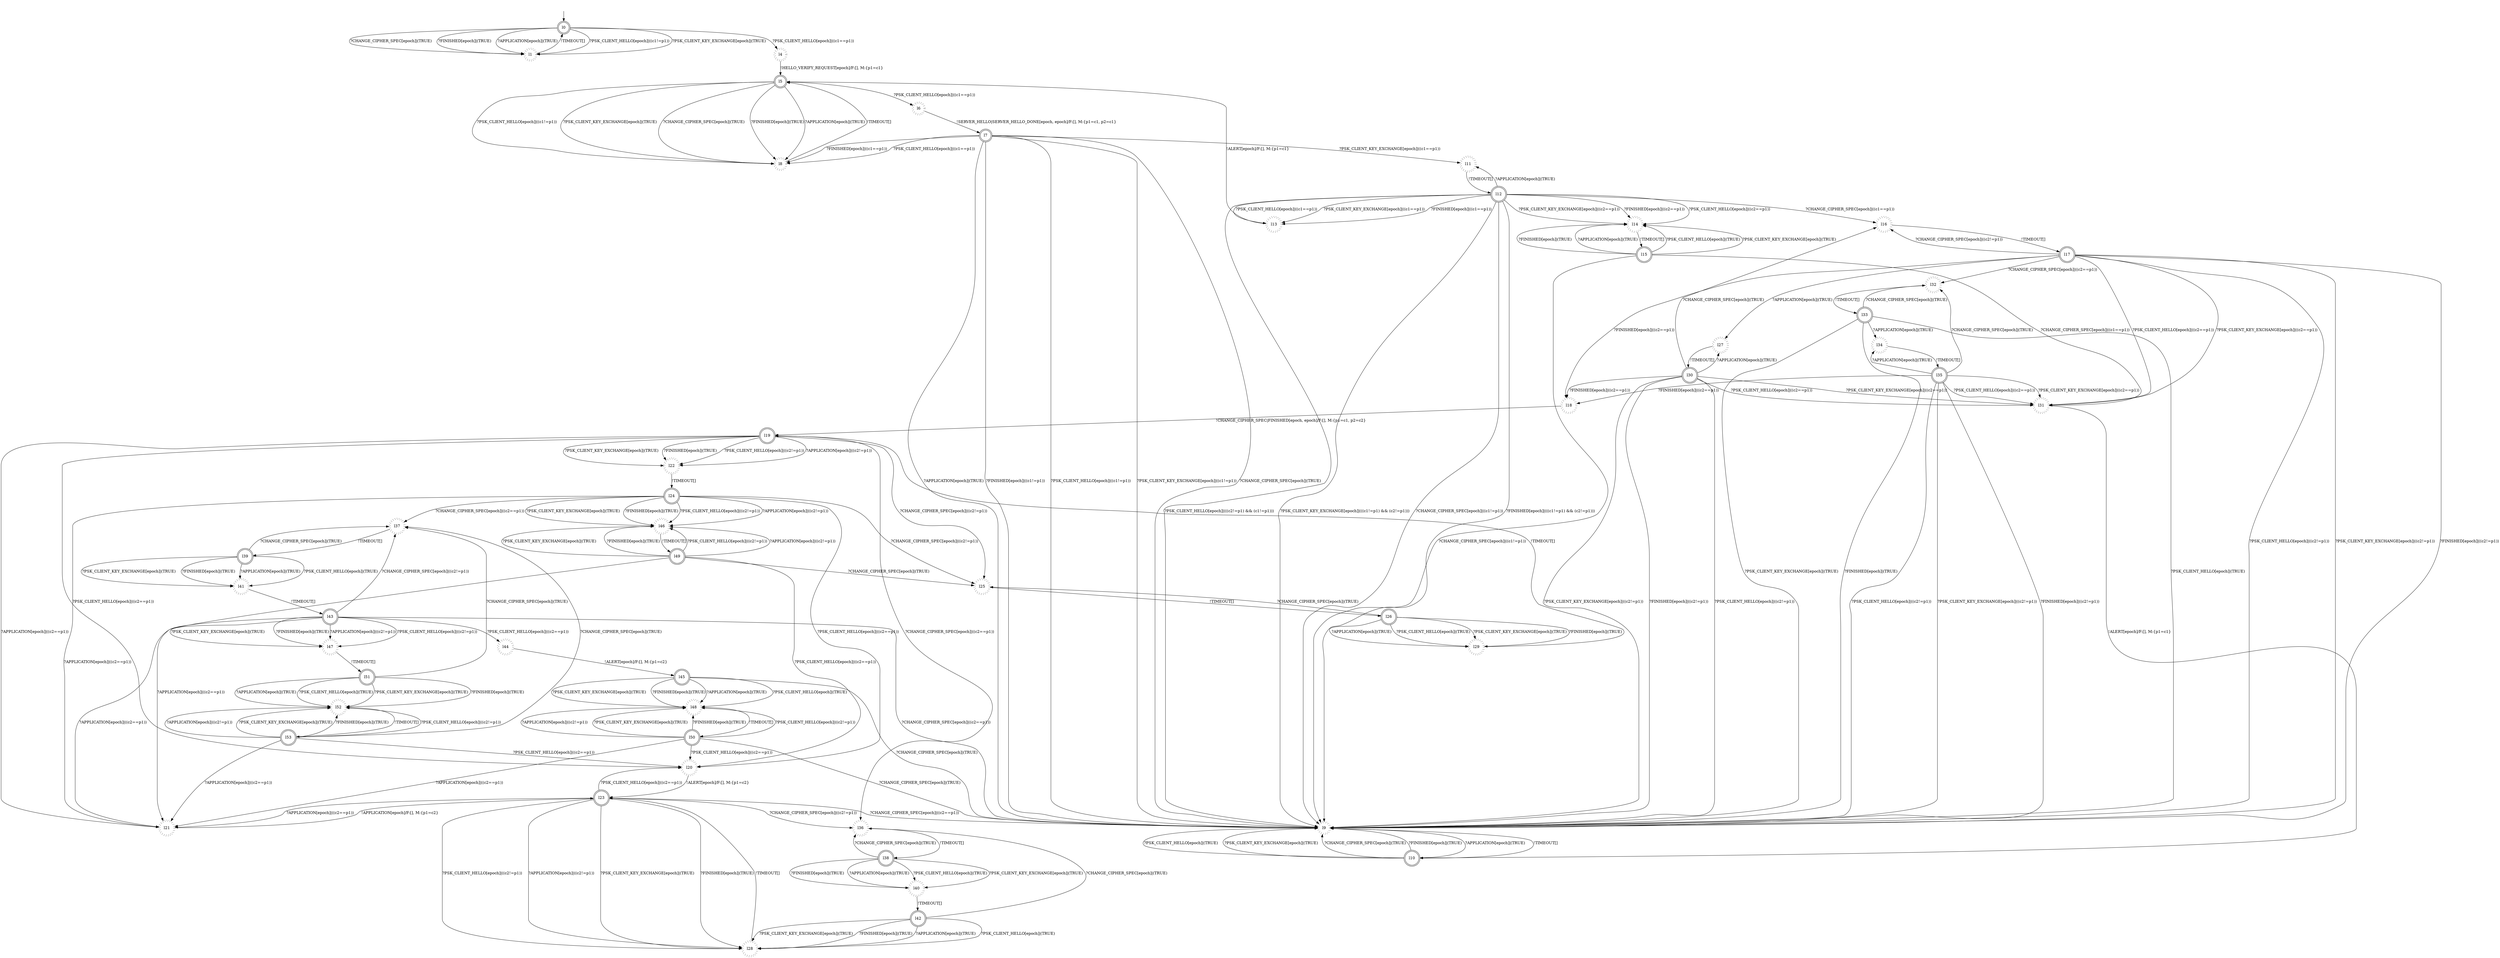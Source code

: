 digraph RA {
"" [shape=none,label=<>]
"l0" [shape=doublecircle ,style=solid]
"l1" [shape=doublecircle ,style=dotted]
"l4" [shape=doublecircle ,style=dotted]
"l5" [shape=doublecircle ,style=solid]
"l6" [shape=doublecircle ,style=dotted]
"l7" [shape=doublecircle ,style=solid]
"l8" [shape=doublecircle ,style=dotted]
"l9" [shape=doublecircle ,style=dotted]
"l10" [shape=doublecircle ,style=solid]
"l11" [shape=doublecircle ,style=dotted]
"l12" [shape=doublecircle ,style=solid]
"l13" [shape=doublecircle ,style=dotted]
"l14" [shape=doublecircle ,style=dotted]
"l15" [shape=doublecircle ,style=solid]
"l16" [shape=doublecircle ,style=dotted]
"l17" [shape=doublecircle ,style=solid]
"l18" [shape=doublecircle ,style=dotted]
"l19" [shape=doublecircle ,style=solid]
"l20" [shape=doublecircle ,style=dotted]
"l21" [shape=doublecircle ,style=dotted]
"l22" [shape=doublecircle ,style=dotted]
"l23" [shape=doublecircle ,style=solid]
"l24" [shape=doublecircle ,style=solid]
"l25" [shape=doublecircle ,style=dotted]
"l26" [shape=doublecircle ,style=solid]
"l27" [shape=doublecircle ,style=dotted]
"l28" [shape=doublecircle ,style=dotted]
"l29" [shape=doublecircle ,style=dotted]
"l30" [shape=doublecircle ,style=solid]
"l31" [shape=doublecircle ,style=dotted]
"l32" [shape=doublecircle ,style=dotted]
"l33" [shape=doublecircle ,style=solid]
"l34" [shape=doublecircle ,style=dotted]
"l35" [shape=doublecircle ,style=solid]
"l36" [shape=doublecircle ,style=dotted]
"l37" [shape=doublecircle ,style=dotted]
"l38" [shape=doublecircle ,style=solid]
"l39" [shape=doublecircle ,style=solid]
"l40" [shape=doublecircle ,style=dotted]
"l41" [shape=doublecircle ,style=dotted]
"l42" [shape=doublecircle ,style=solid]
"l43" [shape=doublecircle ,style=solid]
"l44" [shape=doublecircle ,style=dotted]
"l45" [shape=doublecircle ,style=solid]
"l46" [shape=doublecircle ,style=dotted]
"l47" [shape=doublecircle ,style=dotted]
"l48" [shape=doublecircle ,style=dotted]
"l49" [shape=doublecircle ,style=solid]
"l50" [shape=doublecircle ,style=solid]
"l51" [shape=doublecircle ,style=solid]
"l52" [shape=doublecircle ,style=dotted]
"l53" [shape=doublecircle ,style=solid]
"" -> "l0"
"l0" -> "l1" [label=<?PSK_CLIENT_HELLO[epoch]|((c1!=p1))>]
"l0" -> "l4" [label=<?PSK_CLIENT_HELLO[epoch]|((c1==p1))>]
"l0" -> "l1" [label=<?PSK_CLIENT_KEY_EXCHANGE[epoch]|(TRUE)>]
"l0" -> "l1" [label=<?CHANGE_CIPHER_SPEC[epoch]|(TRUE)>]
"l0" -> "l1" [label=<?FINISHED[epoch]|(TRUE)>]
"l0" -> "l1" [label=<?APPLICATION[epoch]|(TRUE)>]
"l1" -> "l0" [label=<!TIMEOUT[]>]
"l4" -> "l5" [label=<!HELLO_VERIFY_REQUEST[epoch]/F:[], M:{p1=c1}>]
"l5" -> "l6" [label=<?PSK_CLIENT_HELLO[epoch]|((c1==p1))>]
"l5" -> "l8" [label=<?PSK_CLIENT_HELLO[epoch]|((c1!=p1))>]
"l5" -> "l8" [label=<?PSK_CLIENT_KEY_EXCHANGE[epoch]|(TRUE)>]
"l5" -> "l8" [label=<?CHANGE_CIPHER_SPEC[epoch]|(TRUE)>]
"l5" -> "l8" [label=<?FINISHED[epoch]|(TRUE)>]
"l5" -> "l8" [label=<?APPLICATION[epoch]|(TRUE)>]
"l6" -> "l7" [label=<!SERVER_HELLO|SERVER_HELLO_DONE[epoch, epoch]/F:[], M:{p1=c1, p2=c1}>]
"l7" -> "l8" [label=<?FINISHED[epoch]|((c1==p1))>]
"l7" -> "l9" [label=<?FINISHED[epoch]|((c1!=p1))>]
"l7" -> "l8" [label=<?PSK_CLIENT_HELLO[epoch]|((c1==p1))>]
"l7" -> "l9" [label=<?PSK_CLIENT_HELLO[epoch]|((c1!=p1))>]
"l7" -> "l9" [label=<?PSK_CLIENT_KEY_EXCHANGE[epoch]|((c1!=p1))>]
"l7" -> "l11" [label=<?PSK_CLIENT_KEY_EXCHANGE[epoch]|((c1==p1))>]
"l7" -> "l9" [label=<?CHANGE_CIPHER_SPEC[epoch]|(TRUE)>]
"l7" -> "l9" [label=<?APPLICATION[epoch]|(TRUE)>]
"l8" -> "l5" [label=<!TIMEOUT[]>]
"l9" -> "l10" [label=<!TIMEOUT[]>]
"l10" -> "l9" [label=<?PSK_CLIENT_HELLO[epoch]|(TRUE)>]
"l10" -> "l9" [label=<?PSK_CLIENT_KEY_EXCHANGE[epoch]|(TRUE)>]
"l10" -> "l9" [label=<?CHANGE_CIPHER_SPEC[epoch]|(TRUE)>]
"l10" -> "l9" [label=<?FINISHED[epoch]|(TRUE)>]
"l10" -> "l9" [label=<?APPLICATION[epoch]|(TRUE)>]
"l11" -> "l12" [label=<!TIMEOUT[]>]
"l12" -> "l9" [label=<?PSK_CLIENT_HELLO[epoch]|(((c2!=p1) &amp;&amp; (c1!=p1)))>]
"l12" -> "l13" [label=<?PSK_CLIENT_HELLO[epoch]|((c1==p1))>]
"l12" -> "l14" [label=<?PSK_CLIENT_HELLO[epoch]|((c2==p1))>]
"l12" -> "l9" [label=<?PSK_CLIENT_KEY_EXCHANGE[epoch]|(((c1!=p1) &amp;&amp; (c2!=p1)))>]
"l12" -> "l13" [label=<?PSK_CLIENT_KEY_EXCHANGE[epoch]|((c1==p1))>]
"l12" -> "l14" [label=<?PSK_CLIENT_KEY_EXCHANGE[epoch]|((c2==p1))>]
"l12" -> "l9" [label=<?CHANGE_CIPHER_SPEC[epoch]|((c1!=p1))>]
"l12" -> "l16" [label=<?CHANGE_CIPHER_SPEC[epoch]|((c1==p1))>]
"l12" -> "l9" [label=<?FINISHED[epoch]|(((c1!=p1) &amp;&amp; (c2!=p1)))>]
"l12" -> "l13" [label=<?FINISHED[epoch]|((c1==p1))>]
"l12" -> "l14" [label=<?FINISHED[epoch]|((c2==p1))>]
"l12" -> "l11" [label=<?APPLICATION[epoch]|(TRUE)>]
"l13" -> "l5" [label=<!ALERT[epoch]/F:[], M:{p1=c1}>]
"l14" -> "l15" [label=<!TIMEOUT[]>]
"l15" -> "l9" [label=<?CHANGE_CIPHER_SPEC[epoch]|((c1!=p1))>]
"l15" -> "l31" [label=<?CHANGE_CIPHER_SPEC[epoch]|((c1==p1))>]
"l15" -> "l14" [label=<?PSK_CLIENT_HELLO[epoch]|(TRUE)>]
"l15" -> "l14" [label=<?PSK_CLIENT_KEY_EXCHANGE[epoch]|(TRUE)>]
"l15" -> "l14" [label=<?FINISHED[epoch]|(TRUE)>]
"l15" -> "l14" [label=<?APPLICATION[epoch]|(TRUE)>]
"l16" -> "l17" [label=<!TIMEOUT[]>]
"l17" -> "l9" [label=<?PSK_CLIENT_HELLO[epoch]|((c2!=p1))>]
"l17" -> "l31" [label=<?PSK_CLIENT_HELLO[epoch]|((c2==p1))>]
"l17" -> "l9" [label=<?PSK_CLIENT_KEY_EXCHANGE[epoch]|((c2!=p1))>]
"l17" -> "l31" [label=<?PSK_CLIENT_KEY_EXCHANGE[epoch]|((c2==p1))>]
"l17" -> "l9" [label=<?FINISHED[epoch]|((c2!=p1))>]
"l17" -> "l18" [label=<?FINISHED[epoch]|((c2==p1))>]
"l17" -> "l16" [label=<?CHANGE_CIPHER_SPEC[epoch]|((c2!=p1))>]
"l17" -> "l32" [label=<?CHANGE_CIPHER_SPEC[epoch]|((c2==p1))>]
"l17" -> "l27" [label=<?APPLICATION[epoch]|(TRUE)>]
"l18" -> "l19" [label=<!CHANGE_CIPHER_SPEC|FINISHED[epoch, epoch]/F:[], M:{p1=c1, p2=c2}>]
"l19" -> "l20" [label=<?PSK_CLIENT_HELLO[epoch]|((c2==p1))>]
"l19" -> "l22" [label=<?PSK_CLIENT_HELLO[epoch]|((c2!=p1))>]
"l19" -> "l21" [label=<?APPLICATION[epoch]|((c2==p1))>]
"l19" -> "l22" [label=<?APPLICATION[epoch]|((c2!=p1))>]
"l19" -> "l22" [label=<?PSK_CLIENT_KEY_EXCHANGE[epoch]|(TRUE)>]
"l19" -> "l22" [label=<?FINISHED[epoch]|(TRUE)>]
"l19" -> "l25" [label=<?CHANGE_CIPHER_SPEC[epoch]|((c2!=p1))>]
"l19" -> "l36" [label=<?CHANGE_CIPHER_SPEC[epoch]|((c2==p1))>]
"l20" -> "l23" [label=<!ALERT[epoch]/F:[], M:{p1=c2}>]
"l21" -> "l23" [label=<!APPLICATION[epoch]/F:[], M:{p1=c2}>]
"l22" -> "l24" [label=<!TIMEOUT[]>]
"l23" -> "l9" [label=<?CHANGE_CIPHER_SPEC[epoch]|((c2==p1))>]
"l23" -> "l36" [label=<?CHANGE_CIPHER_SPEC[epoch]|((c2!=p1))>]
"l23" -> "l20" [label=<?PSK_CLIENT_HELLO[epoch]|((c2==p1))>]
"l23" -> "l28" [label=<?PSK_CLIENT_HELLO[epoch]|((c2!=p1))>]
"l23" -> "l21" [label=<?APPLICATION[epoch]|((c2==p1))>]
"l23" -> "l28" [label=<?APPLICATION[epoch]|((c2!=p1))>]
"l23" -> "l28" [label=<?PSK_CLIENT_KEY_EXCHANGE[epoch]|(TRUE)>]
"l23" -> "l28" [label=<?FINISHED[epoch]|(TRUE)>]
"l24" -> "l20" [label=<?PSK_CLIENT_HELLO[epoch]|((c2==p1))>]
"l24" -> "l46" [label=<?PSK_CLIENT_HELLO[epoch]|((c2!=p1))>]
"l24" -> "l21" [label=<?APPLICATION[epoch]|((c2==p1))>]
"l24" -> "l46" [label=<?APPLICATION[epoch]|((c2!=p1))>]
"l24" -> "l25" [label=<?CHANGE_CIPHER_SPEC[epoch]|((c2!=p1))>]
"l24" -> "l37" [label=<?CHANGE_CIPHER_SPEC[epoch]|((c2==p1))>]
"l24" -> "l46" [label=<?PSK_CLIENT_KEY_EXCHANGE[epoch]|(TRUE)>]
"l24" -> "l46" [label=<?FINISHED[epoch]|(TRUE)>]
"l25" -> "l26" [label=<!TIMEOUT[]>]
"l26" -> "l25" [label=<?CHANGE_CIPHER_SPEC[epoch]|(TRUE)>]
"l26" -> "l29" [label=<?PSK_CLIENT_HELLO[epoch]|(TRUE)>]
"l26" -> "l29" [label=<?PSK_CLIENT_KEY_EXCHANGE[epoch]|(TRUE)>]
"l26" -> "l29" [label=<?FINISHED[epoch]|(TRUE)>]
"l26" -> "l29" [label=<?APPLICATION[epoch]|(TRUE)>]
"l27" -> "l30" [label=<!TIMEOUT[]>]
"l28" -> "l23" [label=<!TIMEOUT[]>]
"l29" -> "l19" [label=<!TIMEOUT[]>]
"l30" -> "l9" [label=<?PSK_CLIENT_HELLO[epoch]|((c2!=p1))>]
"l30" -> "l31" [label=<?PSK_CLIENT_HELLO[epoch]|((c2==p1))>]
"l30" -> "l9" [label=<?PSK_CLIENT_KEY_EXCHANGE[epoch]|((c2!=p1))>]
"l30" -> "l31" [label=<?PSK_CLIENT_KEY_EXCHANGE[epoch]|((c2==p1))>]
"l30" -> "l9" [label=<?FINISHED[epoch]|((c2!=p1))>]
"l30" -> "l18" [label=<?FINISHED[epoch]|((c2==p1))>]
"l30" -> "l16" [label=<?CHANGE_CIPHER_SPEC[epoch]|(TRUE)>]
"l30" -> "l27" [label=<?APPLICATION[epoch]|(TRUE)>]
"l31" -> "l10" [label=<!ALERT[epoch]/F:[], M:{p1=c1}>]
"l32" -> "l33" [label=<!TIMEOUT[]>]
"l33" -> "l9" [label=<?PSK_CLIENT_HELLO[epoch]|(TRUE)>]
"l33" -> "l9" [label=<?PSK_CLIENT_KEY_EXCHANGE[epoch]|(TRUE)>]
"l33" -> "l9" [label=<?FINISHED[epoch]|(TRUE)>]
"l33" -> "l32" [label=<?CHANGE_CIPHER_SPEC[epoch]|(TRUE)>]
"l33" -> "l34" [label=<?APPLICATION[epoch]|(TRUE)>]
"l34" -> "l35" [label=<!TIMEOUT[]>]
"l35" -> "l9" [label=<?PSK_CLIENT_HELLO[epoch]|((c2!=p1))>]
"l35" -> "l31" [label=<?PSK_CLIENT_HELLO[epoch]|((c2==p1))>]
"l35" -> "l9" [label=<?PSK_CLIENT_KEY_EXCHANGE[epoch]|((c2!=p1))>]
"l35" -> "l31" [label=<?PSK_CLIENT_KEY_EXCHANGE[epoch]|((c2==p1))>]
"l35" -> "l9" [label=<?FINISHED[epoch]|((c2!=p1))>]
"l35" -> "l18" [label=<?FINISHED[epoch]|((c2==p1))>]
"l35" -> "l32" [label=<?CHANGE_CIPHER_SPEC[epoch]|(TRUE)>]
"l35" -> "l34" [label=<?APPLICATION[epoch]|(TRUE)>]
"l36" -> "l38" [label=<!TIMEOUT[]>]
"l37" -> "l39" [label=<!TIMEOUT[]>]
"l38" -> "l36" [label=<?CHANGE_CIPHER_SPEC[epoch]|(TRUE)>]
"l38" -> "l40" [label=<?PSK_CLIENT_HELLO[epoch]|(TRUE)>]
"l38" -> "l40" [label=<?PSK_CLIENT_KEY_EXCHANGE[epoch]|(TRUE)>]
"l38" -> "l40" [label=<?FINISHED[epoch]|(TRUE)>]
"l38" -> "l40" [label=<?APPLICATION[epoch]|(TRUE)>]
"l39" -> "l37" [label=<?CHANGE_CIPHER_SPEC[epoch]|(TRUE)>]
"l39" -> "l41" [label=<?PSK_CLIENT_HELLO[epoch]|(TRUE)>]
"l39" -> "l41" [label=<?PSK_CLIENT_KEY_EXCHANGE[epoch]|(TRUE)>]
"l39" -> "l41" [label=<?FINISHED[epoch]|(TRUE)>]
"l39" -> "l41" [label=<?APPLICATION[epoch]|(TRUE)>]
"l40" -> "l42" [label=<!TIMEOUT[]>]
"l41" -> "l43" [label=<!TIMEOUT[]>]
"l42" -> "l28" [label=<?PSK_CLIENT_HELLO[epoch]|(TRUE)>]
"l42" -> "l28" [label=<?PSK_CLIENT_KEY_EXCHANGE[epoch]|(TRUE)>]
"l42" -> "l28" [label=<?FINISHED[epoch]|(TRUE)>]
"l42" -> "l28" [label=<?APPLICATION[epoch]|(TRUE)>]
"l42" -> "l36" [label=<?CHANGE_CIPHER_SPEC[epoch]|(TRUE)>]
"l43" -> "l9" [label=<?CHANGE_CIPHER_SPEC[epoch]|((c2==p1))>]
"l43" -> "l37" [label=<?CHANGE_CIPHER_SPEC[epoch]|((c2!=p1))>]
"l43" -> "l21" [label=<?APPLICATION[epoch]|((c2==p1))>]
"l43" -> "l47" [label=<?APPLICATION[epoch]|((c2!=p1))>]
"l43" -> "l44" [label=<?PSK_CLIENT_HELLO[epoch]|((c2==p1))>]
"l43" -> "l47" [label=<?PSK_CLIENT_HELLO[epoch]|((c2!=p1))>]
"l43" -> "l47" [label=<?PSK_CLIENT_KEY_EXCHANGE[epoch]|(TRUE)>]
"l43" -> "l47" [label=<?FINISHED[epoch]|(TRUE)>]
"l44" -> "l45" [label=<!ALERT[epoch]/F:[], M:{p1=c2}>]
"l45" -> "l9" [label=<?CHANGE_CIPHER_SPEC[epoch]|(TRUE)>]
"l45" -> "l48" [label=<?PSK_CLIENT_HELLO[epoch]|(TRUE)>]
"l45" -> "l48" [label=<?PSK_CLIENT_KEY_EXCHANGE[epoch]|(TRUE)>]
"l45" -> "l48" [label=<?FINISHED[epoch]|(TRUE)>]
"l45" -> "l48" [label=<?APPLICATION[epoch]|(TRUE)>]
"l46" -> "l49" [label=<!TIMEOUT[]>]
"l47" -> "l51" [label=<!TIMEOUT[]>]
"l48" -> "l50" [label=<!TIMEOUT[]>]
"l49" -> "l20" [label=<?PSK_CLIENT_HELLO[epoch]|((c2==p1))>]
"l49" -> "l46" [label=<?PSK_CLIENT_HELLO[epoch]|((c2!=p1))>]
"l49" -> "l21" [label=<?APPLICATION[epoch]|((c2==p1))>]
"l49" -> "l46" [label=<?APPLICATION[epoch]|((c2!=p1))>]
"l49" -> "l25" [label=<?CHANGE_CIPHER_SPEC[epoch]|(TRUE)>]
"l49" -> "l46" [label=<?PSK_CLIENT_KEY_EXCHANGE[epoch]|(TRUE)>]
"l49" -> "l46" [label=<?FINISHED[epoch]|(TRUE)>]
"l50" -> "l9" [label=<?CHANGE_CIPHER_SPEC[epoch]|(TRUE)>]
"l50" -> "l20" [label=<?PSK_CLIENT_HELLO[epoch]|((c2==p1))>]
"l50" -> "l48" [label=<?PSK_CLIENT_HELLO[epoch]|((c2!=p1))>]
"l50" -> "l21" [label=<?APPLICATION[epoch]|((c2==p1))>]
"l50" -> "l48" [label=<?APPLICATION[epoch]|((c2!=p1))>]
"l50" -> "l48" [label=<?PSK_CLIENT_KEY_EXCHANGE[epoch]|(TRUE)>]
"l50" -> "l48" [label=<?FINISHED[epoch]|(TRUE)>]
"l51" -> "l37" [label=<?CHANGE_CIPHER_SPEC[epoch]|(TRUE)>]
"l51" -> "l52" [label=<?PSK_CLIENT_HELLO[epoch]|(TRUE)>]
"l51" -> "l52" [label=<?PSK_CLIENT_KEY_EXCHANGE[epoch]|(TRUE)>]
"l51" -> "l52" [label=<?FINISHED[epoch]|(TRUE)>]
"l51" -> "l52" [label=<?APPLICATION[epoch]|(TRUE)>]
"l52" -> "l53" [label=<!TIMEOUT[]>]
"l53" -> "l20" [label=<?PSK_CLIENT_HELLO[epoch]|((c2==p1))>]
"l53" -> "l52" [label=<?PSK_CLIENT_HELLO[epoch]|((c2!=p1))>]
"l53" -> "l21" [label=<?APPLICATION[epoch]|((c2==p1))>]
"l53" -> "l52" [label=<?APPLICATION[epoch]|((c2!=p1))>]
"l53" -> "l37" [label=<?CHANGE_CIPHER_SPEC[epoch]|(TRUE)>]
"l53" -> "l52" [label=<?PSK_CLIENT_KEY_EXCHANGE[epoch]|(TRUE)>]
"l53" -> "l52" [label=<?FINISHED[epoch]|(TRUE)>]
}
